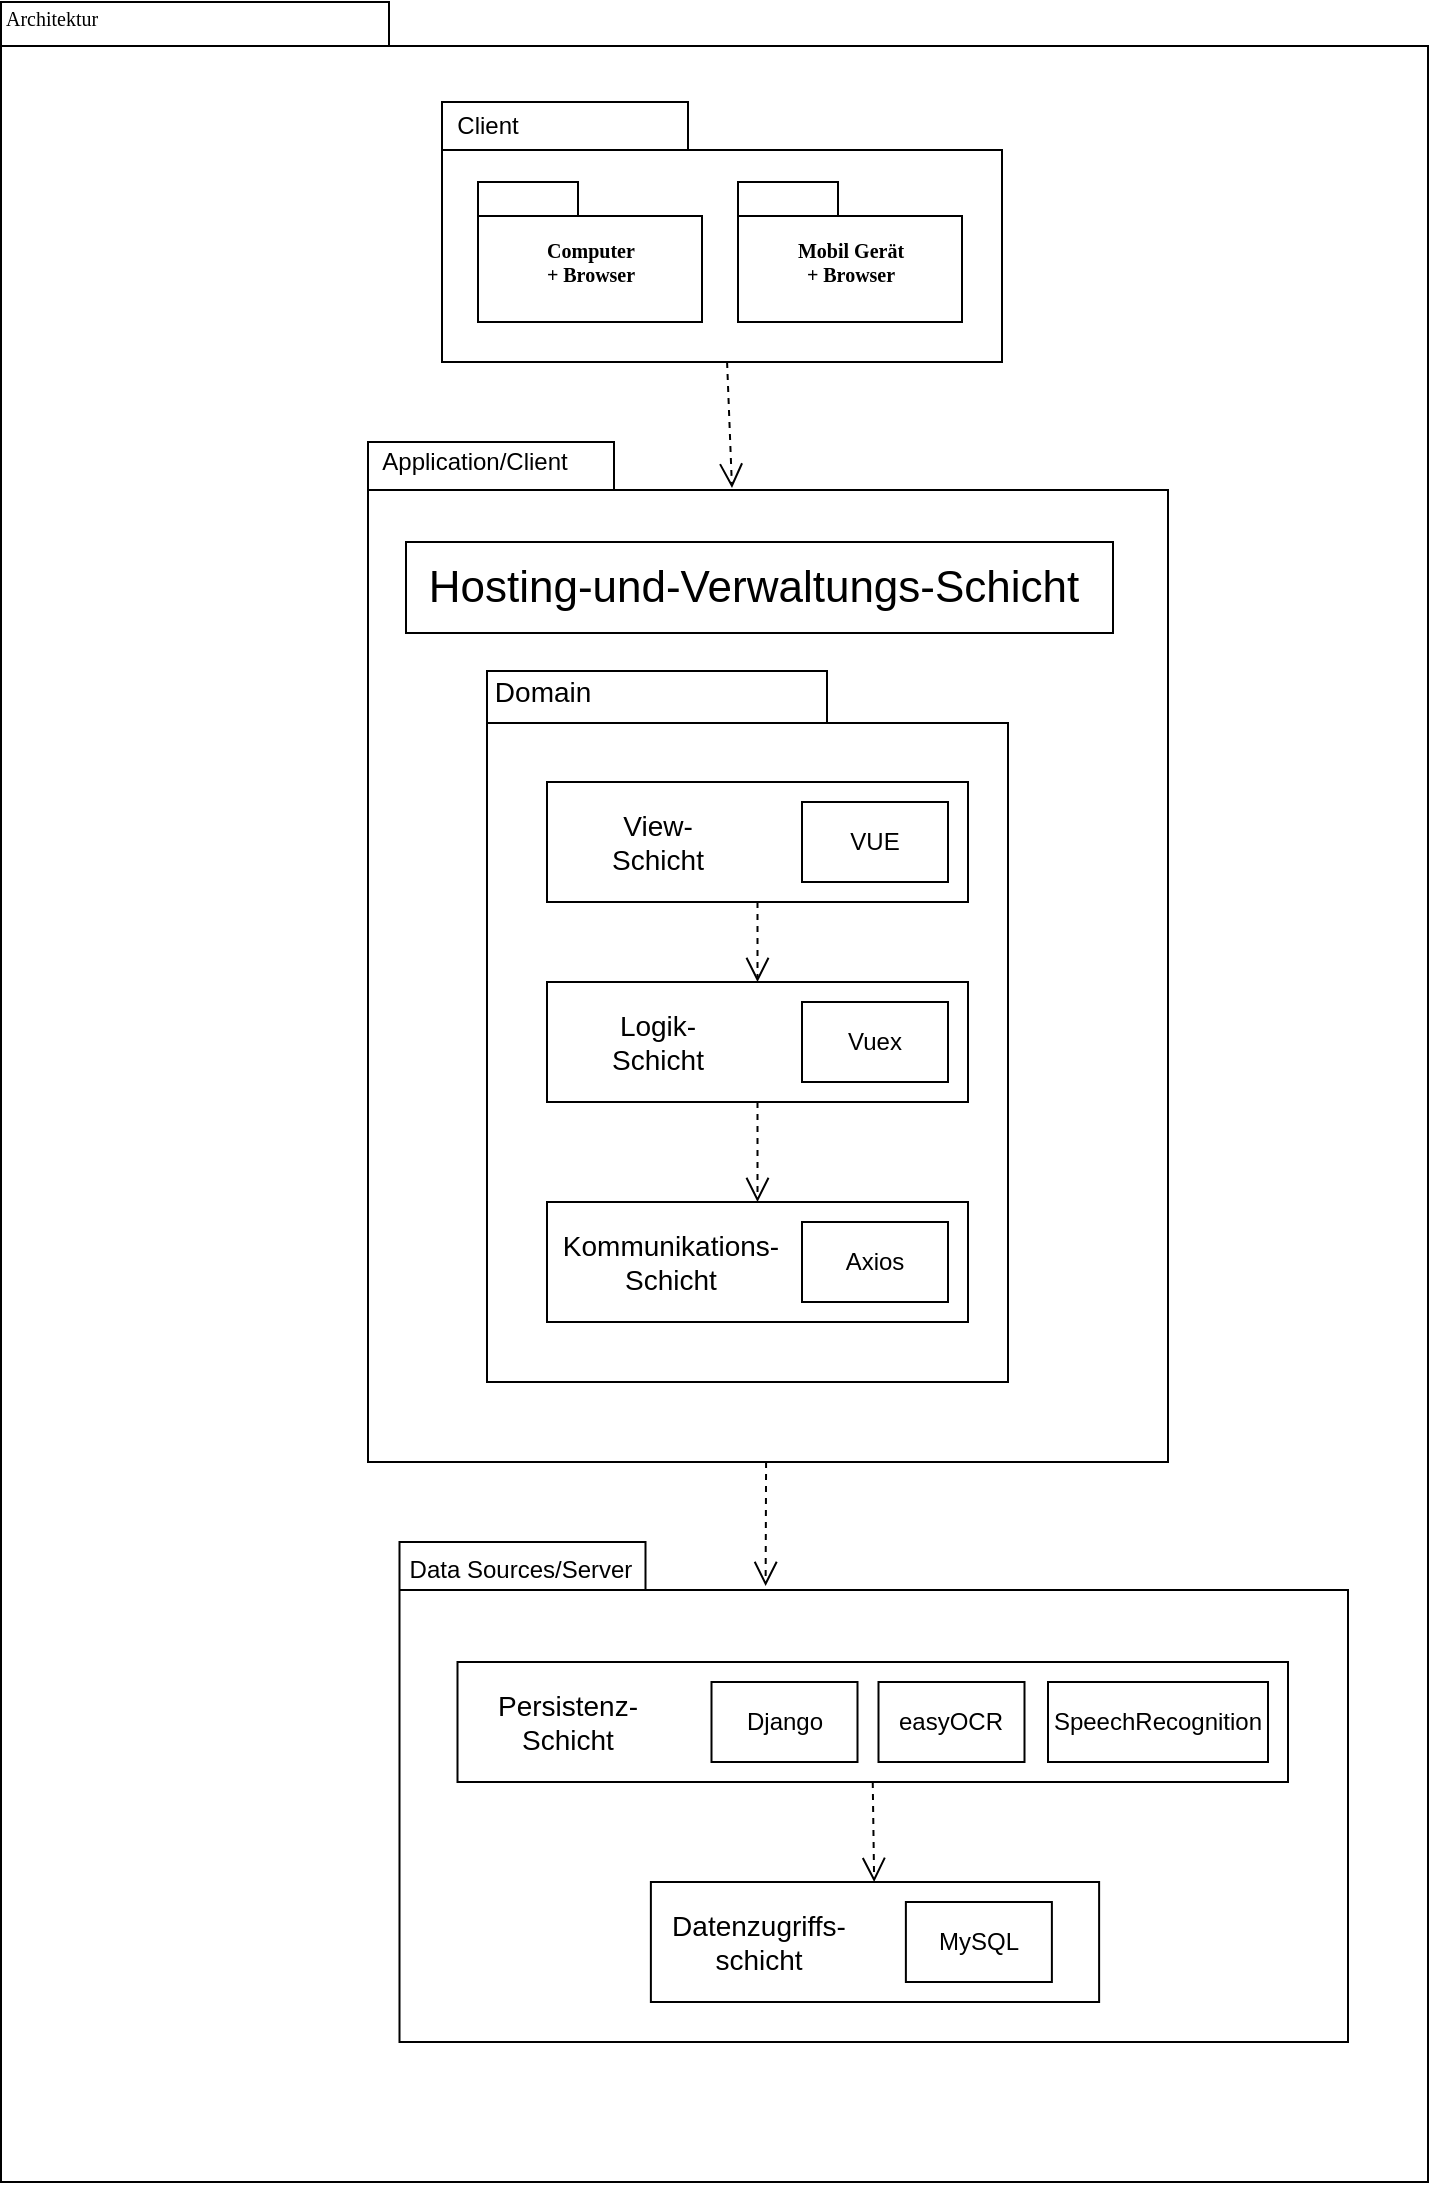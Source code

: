<mxfile version="14.6.9" type="device"><diagram name="Page-1" id="b5b7bab2-c9e2-2cf4-8b2a-24fd1a2a6d21"><mxGraphModel dx="870" dy="595" grid="1" gridSize="10" guides="1" tooltips="1" connect="1" arrows="1" fold="1" page="1" pageScale="1" pageWidth="827" pageHeight="1169" background="#ffffff" math="0" shadow="0"><root><mxCell id="0"/><mxCell id="1" parent="0"/><mxCell id="6e0c8c40b5770093-72" value="" style="shape=folder;fontStyle=1;spacingTop=10;tabWidth=194;tabHeight=22;tabPosition=left;html=1;rounded=0;shadow=0;comic=0;labelBackgroundColor=none;strokeWidth=1;fillColor=none;fontFamily=Verdana;fontSize=10;align=center;" parent="1" vertex="1"><mxGeometry x="326.5" y="210" width="713.5" height="1090" as="geometry"/></mxCell><mxCell id="6e0c8c40b5770093-47" value="" style="shape=folder;fontStyle=1;spacingTop=10;tabWidth=123;tabHeight=24;tabPosition=left;html=1;rounded=0;shadow=0;comic=0;labelBackgroundColor=none;strokeWidth=1;fontFamily=Verdana;fontSize=10;align=center;" parent="1" vertex="1"><mxGeometry x="525.75" y="980" width="474.25" height="250" as="geometry"/></mxCell><mxCell id="phuBPe5wFO-5HBKaPnCr-16" value="" style="rounded=0;whiteSpace=wrap;html=1;fontSize=14;" parent="1" vertex="1"><mxGeometry x="554.75" y="1040" width="415.25" height="60" as="geometry"/></mxCell><mxCell id="6e0c8c40b5770093-18" value="" style="group" parent="1" vertex="1" connectable="0"><mxGeometry x="547" y="260" width="280" height="130" as="geometry"/></mxCell><mxCell id="6e0c8c40b5770093-11" value="" style="shape=folder;fontStyle=1;spacingTop=10;tabWidth=123;tabHeight=24;tabPosition=left;html=1;rounded=0;shadow=0;comic=0;labelBackgroundColor=none;strokeWidth=1;fontFamily=Verdana;fontSize=10;align=center;" parent="6e0c8c40b5770093-18" vertex="1"><mxGeometry width="280" height="130" as="geometry"/></mxCell><mxCell id="6e0c8c40b5770093-15" value="Computer&lt;br&gt;+ Browser" style="shape=folder;fontStyle=1;spacingTop=10;tabWidth=50;tabHeight=17;tabPosition=left;html=1;rounded=0;shadow=0;comic=0;labelBackgroundColor=none;strokeWidth=1;fontFamily=Verdana;fontSize=10;align=center;" parent="6e0c8c40b5770093-18" vertex="1"><mxGeometry x="18" y="40" width="112" height="70" as="geometry"/></mxCell><mxCell id="6e0c8c40b5770093-17" value="Mobil Gerät&lt;br&gt;+ Browser" style="shape=folder;fontStyle=1;spacingTop=10;tabWidth=50;tabHeight=17;tabPosition=left;html=1;rounded=0;shadow=0;comic=0;labelBackgroundColor=none;strokeWidth=1;fontFamily=Verdana;fontSize=10;align=center;" parent="6e0c8c40b5770093-18" vertex="1"><mxGeometry x="148" y="40" width="112" height="70" as="geometry"/></mxCell><mxCell id="6e0c8c40b5770093-67" style="edgeStyle=none;rounded=0;html=1;entryX=0.386;entryY=0.088;entryPerimeter=0;dashed=1;labelBackgroundColor=none;startFill=0;endArrow=open;endFill=0;endSize=10;fontFamily=Verdana;fontSize=10;entryDx=0;entryDy=0;" parent="1" source="6e0c8c40b5770093-33" target="6e0c8c40b5770093-47" edge="1"><mxGeometry relative="1" as="geometry"/></mxCell><mxCell id="6e0c8c40b5770093-33" value="" style="shape=folder;fontStyle=1;spacingTop=10;tabWidth=123;tabHeight=24;tabPosition=left;html=1;rounded=0;shadow=0;comic=0;labelBackgroundColor=none;strokeColor=#000000;strokeWidth=1;fillColor=#ffffff;fontFamily=Verdana;fontSize=10;fontColor=#000000;align=center;" parent="1" vertex="1"><mxGeometry x="510" y="430" width="400" height="510" as="geometry"/></mxCell><mxCell id="6e0c8c40b5770093-42" value="" style="shape=folder;fontStyle=1;spacingTop=10;tabWidth=170;tabHeight=26;tabPosition=left;html=1;rounded=0;shadow=0;comic=0;labelBackgroundColor=none;strokeColor=#000000;strokeWidth=1;fillColor=#ffffff;fontFamily=Verdana;fontSize=10;fontColor=#000000;align=center;" parent="1" vertex="1"><mxGeometry x="569.5" y="544.5" width="260.5" height="355.5" as="geometry"/></mxCell><mxCell id="6e0c8c40b5770093-60" style="rounded=0;html=1;dashed=1;labelBackgroundColor=none;startFill=0;endArrow=open;endFill=0;endSize=10;fontFamily=Verdana;fontSize=10;entryX=0.455;entryY=0.045;entryDx=0;entryDy=0;entryPerimeter=0;" parent="1" source="6e0c8c40b5770093-11" target="6e0c8c40b5770093-33" edge="1"><mxGeometry relative="1" as="geometry"><mxPoint x="698" y="450" as="targetPoint"/></mxGeometry></mxCell><mxCell id="6e0c8c40b5770093-73" value="Architektur" style="text;html=1;align=left;verticalAlign=top;spacingTop=-4;fontSize=10;fontFamily=Verdana" parent="1" vertex="1"><mxGeometry x="326.5" y="210" width="130" height="20" as="geometry"/></mxCell><mxCell id="qFhwr3k-zay18LNBX6qV-1" value="Client" style="text;html=1;strokeColor=none;fillColor=none;align=center;verticalAlign=middle;whiteSpace=wrap;rounded=0;" parent="1" vertex="1"><mxGeometry x="550" y="262" width="40" height="20" as="geometry"/></mxCell><mxCell id="qFhwr3k-zay18LNBX6qV-2" value="Application/Client" style="text;html=1;strokeColor=none;fillColor=none;align=center;verticalAlign=middle;whiteSpace=wrap;rounded=0;" parent="1" vertex="1"><mxGeometry x="528.5" y="430" width="69" height="20" as="geometry"/></mxCell><mxCell id="qFhwr3k-zay18LNBX6qV-3" value="Data Sources/Server" style="text;html=1;strokeColor=none;fillColor=none;align=center;verticalAlign=middle;whiteSpace=wrap;rounded=0;" parent="1" vertex="1"><mxGeometry x="526.75" y="984" width="119" height="20" as="geometry"/></mxCell><mxCell id="qFhwr3k-zay18LNBX6qV-4" value="" style="rounded=0;whiteSpace=wrap;html=1;" parent="1" vertex="1"><mxGeometry x="529" y="480" width="353.5" height="45.5" as="geometry"/></mxCell><mxCell id="qFhwr3k-zay18LNBX6qV-6" value="Hosting-und-Verwaltungs-Schicht" style="text;html=1;strokeColor=none;fillColor=none;align=center;verticalAlign=middle;whiteSpace=wrap;rounded=0;fontSize=22;" parent="1" vertex="1"><mxGeometry x="532.5" y="492.75" width="340" height="20" as="geometry"/></mxCell><mxCell id="qFhwr3k-zay18LNBX6qV-7" value="Domain&amp;nbsp;" style="text;html=1;strokeColor=none;fillColor=none;align=center;verticalAlign=middle;whiteSpace=wrap;rounded=0;fontSize=14;" parent="1" vertex="1"><mxGeometry x="539" y="544.5" width="120.5" height="20" as="geometry"/></mxCell><mxCell id="qFhwr3k-zay18LNBX6qV-8" value="" style="rounded=0;whiteSpace=wrap;html=1;fontSize=14;" parent="1" vertex="1"><mxGeometry x="599.5" y="600" width="210.5" height="60" as="geometry"/></mxCell><mxCell id="phuBPe5wFO-5HBKaPnCr-1" value="&lt;span style=&quot;font-size: 14px&quot;&gt;View-Schicht&lt;/span&gt;" style="text;html=1;strokeColor=none;fillColor=none;align=center;verticalAlign=middle;whiteSpace=wrap;rounded=0;" parent="1" vertex="1"><mxGeometry x="634.5" y="620" width="40" height="20" as="geometry"/></mxCell><mxCell id="phuBPe5wFO-5HBKaPnCr-2" value="VUE" style="rounded=0;whiteSpace=wrap;html=1;" parent="1" vertex="1"><mxGeometry x="727" y="610" width="73" height="40" as="geometry"/></mxCell><mxCell id="phuBPe5wFO-5HBKaPnCr-3" value="" style="rounded=0;whiteSpace=wrap;html=1;fontSize=14;" parent="1" vertex="1"><mxGeometry x="599.5" y="700" width="210.5" height="60" as="geometry"/></mxCell><mxCell id="phuBPe5wFO-5HBKaPnCr-4" value="&lt;span style=&quot;font-size: 14px&quot;&gt;Logik-Schicht&lt;/span&gt;" style="text;html=1;strokeColor=none;fillColor=none;align=center;verticalAlign=middle;whiteSpace=wrap;rounded=0;" parent="1" vertex="1"><mxGeometry x="634.5" y="720" width="40" height="20" as="geometry"/></mxCell><mxCell id="phuBPe5wFO-5HBKaPnCr-5" value="Vuex" style="rounded=0;whiteSpace=wrap;html=1;" parent="1" vertex="1"><mxGeometry x="727" y="710" width="73" height="40" as="geometry"/></mxCell><mxCell id="phuBPe5wFO-5HBKaPnCr-9" value="" style="rounded=0;whiteSpace=wrap;html=1;fontSize=14;" parent="1" vertex="1"><mxGeometry x="599.5" y="810" width="210.5" height="60" as="geometry"/></mxCell><mxCell id="phuBPe5wFO-5HBKaPnCr-10" value="&lt;span style=&quot;font-size: 14px&quot;&gt;Kommunikations-Schicht&lt;/span&gt;" style="text;html=1;strokeColor=none;fillColor=none;align=center;verticalAlign=middle;whiteSpace=wrap;rounded=0;" parent="1" vertex="1"><mxGeometry x="640" y="830" width="42.5" height="20" as="geometry"/></mxCell><mxCell id="phuBPe5wFO-5HBKaPnCr-11" value="Axios" style="rounded=0;whiteSpace=wrap;html=1;" parent="1" vertex="1"><mxGeometry x="727" y="820" width="73" height="40" as="geometry"/></mxCell><mxCell id="phuBPe5wFO-5HBKaPnCr-12" style="rounded=0;html=1;dashed=1;labelBackgroundColor=none;startFill=0;endArrow=open;endFill=0;endSize=10;fontFamily=Verdana;fontSize=10;entryX=0.5;entryY=0;entryDx=0;entryDy=0;exitX=0.5;exitY=1;exitDx=0;exitDy=0;" parent="1" source="qFhwr3k-zay18LNBX6qV-8" target="phuBPe5wFO-5HBKaPnCr-3" edge="1"><mxGeometry relative="1" as="geometry"><mxPoint x="697.222" y="464.75" as="targetPoint"/><mxPoint x="697.111" y="400" as="sourcePoint"/></mxGeometry></mxCell><mxCell id="phuBPe5wFO-5HBKaPnCr-13" style="rounded=0;html=1;dashed=1;labelBackgroundColor=none;startFill=0;endArrow=open;endFill=0;endSize=10;fontFamily=Verdana;fontSize=10;exitX=0.5;exitY=1;exitDx=0;exitDy=0;" parent="1" source="phuBPe5wFO-5HBKaPnCr-3" target="phuBPe5wFO-5HBKaPnCr-9" edge="1"><mxGeometry relative="1" as="geometry"><mxPoint x="714.75" y="710" as="targetPoint"/><mxPoint x="714.75" y="670" as="sourcePoint"/></mxGeometry></mxCell><mxCell id="phuBPe5wFO-5HBKaPnCr-15" value="Django" style="rounded=0;whiteSpace=wrap;html=1;" parent="1" vertex="1"><mxGeometry x="681.75" y="1050" width="73" height="40" as="geometry"/></mxCell><mxCell id="phuBPe5wFO-5HBKaPnCr-17" value="&lt;span style=&quot;font-size: 14px&quot;&gt;Persistenz-Schicht&lt;/span&gt;" style="text;html=1;strokeColor=none;fillColor=none;align=center;verticalAlign=middle;whiteSpace=wrap;rounded=0;" parent="1" vertex="1"><mxGeometry x="589.75" y="1060" width="40" height="20" as="geometry"/></mxCell><mxCell id="phuBPe5wFO-5HBKaPnCr-19" value="" style="rounded=0;whiteSpace=wrap;html=1;fontSize=14;" parent="1" vertex="1"><mxGeometry x="651.44" y="1150" width="224.12" height="60" as="geometry"/></mxCell><mxCell id="phuBPe5wFO-5HBKaPnCr-20" value="&lt;span style=&quot;font-size: 14px&quot;&gt;Datenzugriffs-schicht&lt;/span&gt;" style="text;html=1;strokeColor=none;fillColor=none;align=center;verticalAlign=middle;whiteSpace=wrap;rounded=0;" parent="1" vertex="1"><mxGeometry x="683.94" y="1170" width="42.5" height="20" as="geometry"/></mxCell><mxCell id="phuBPe5wFO-5HBKaPnCr-21" value="MySQL" style="rounded=0;whiteSpace=wrap;html=1;" parent="1" vertex="1"><mxGeometry x="778.94" y="1160" width="73" height="40" as="geometry"/></mxCell><mxCell id="phuBPe5wFO-5HBKaPnCr-22" style="rounded=0;html=1;dashed=1;labelBackgroundColor=none;startFill=0;endArrow=open;endFill=0;endSize=10;fontFamily=Verdana;fontSize=10;exitX=0.5;exitY=1;exitDx=0;exitDy=0;" parent="1" source="phuBPe5wFO-5HBKaPnCr-16" target="phuBPe5wFO-5HBKaPnCr-19" edge="1"><mxGeometry relative="1" as="geometry"><mxPoint x="670" y="1050" as="targetPoint"/><mxPoint x="670" y="1010" as="sourcePoint"/></mxGeometry></mxCell><mxCell id="phuBPe5wFO-5HBKaPnCr-25" value="easyOCR" style="rounded=0;whiteSpace=wrap;html=1;" parent="1" vertex="1"><mxGeometry x="765.25" y="1050" width="73" height="40" as="geometry"/></mxCell><mxCell id="phuBPe5wFO-5HBKaPnCr-26" value="SpeechRecognition" style="rounded=0;whiteSpace=wrap;html=1;" parent="1" vertex="1"><mxGeometry x="850" y="1050" width="110" height="40" as="geometry"/></mxCell></root></mxGraphModel></diagram></mxfile>